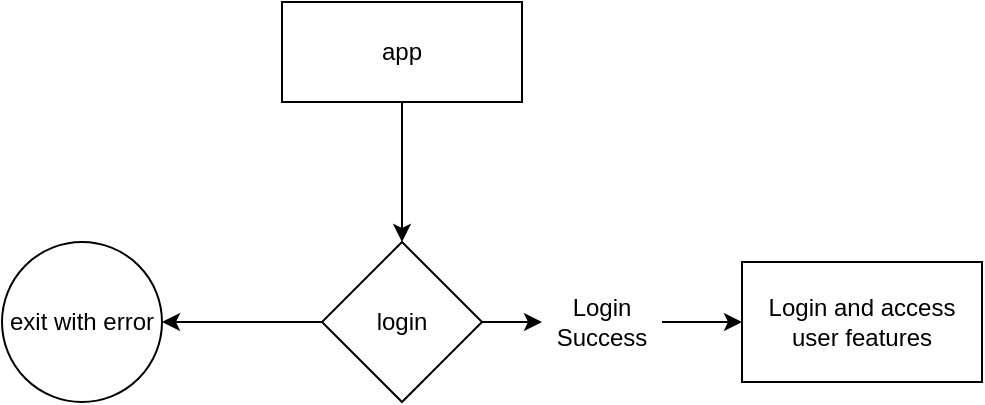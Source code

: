 <mxfile version="21.2.1" type="github">
  <diagram name="Page-1" id="c7488fd3-1785-93aa-aadb-54a6760d102a">
    <mxGraphModel dx="1434" dy="764" grid="1" gridSize="10" guides="1" tooltips="1" connect="1" arrows="1" fold="1" page="1" pageScale="1" pageWidth="1100" pageHeight="850" background="none" math="0" shadow="0">
      <root>
        <mxCell id="0" />
        <mxCell id="1" parent="0" />
        <mxCell id="ryqElCYvrheLSjMD8XR6-3" value="" style="edgeStyle=orthogonalEdgeStyle;rounded=0;orthogonalLoop=1;jettySize=auto;html=1;" edge="1" parent="1" source="ryqElCYvrheLSjMD8XR6-1" target="ryqElCYvrheLSjMD8XR6-2">
          <mxGeometry relative="1" as="geometry" />
        </mxCell>
        <mxCell id="ryqElCYvrheLSjMD8XR6-1" value="app" style="rounded=0;whiteSpace=wrap;html=1;" vertex="1" parent="1">
          <mxGeometry x="340" y="50" width="120" height="50" as="geometry" />
        </mxCell>
        <mxCell id="ryqElCYvrheLSjMD8XR6-5" value="" style="edgeStyle=orthogonalEdgeStyle;rounded=0;orthogonalLoop=1;jettySize=auto;html=1;" edge="1" parent="1" source="ryqElCYvrheLSjMD8XR6-8" target="ryqElCYvrheLSjMD8XR6-4">
          <mxGeometry relative="1" as="geometry" />
        </mxCell>
        <mxCell id="ryqElCYvrheLSjMD8XR6-7" value="" style="edgeStyle=orthogonalEdgeStyle;rounded=0;orthogonalLoop=1;jettySize=auto;html=1;" edge="1" parent="1" source="ryqElCYvrheLSjMD8XR6-2" target="ryqElCYvrheLSjMD8XR6-6">
          <mxGeometry relative="1" as="geometry" />
        </mxCell>
        <mxCell id="ryqElCYvrheLSjMD8XR6-2" value="login" style="rhombus;whiteSpace=wrap;html=1;rounded=0;" vertex="1" parent="1">
          <mxGeometry x="360" y="170" width="80" height="80" as="geometry" />
        </mxCell>
        <mxCell id="ryqElCYvrheLSjMD8XR6-4" value="Login and access user features" style="whiteSpace=wrap;html=1;rounded=0;" vertex="1" parent="1">
          <mxGeometry x="570" y="180" width="120" height="60" as="geometry" />
        </mxCell>
        <mxCell id="ryqElCYvrheLSjMD8XR6-6" value="exit with error" style="ellipse;whiteSpace=wrap;html=1;rounded=0;" vertex="1" parent="1">
          <mxGeometry x="200" y="170" width="80" height="80" as="geometry" />
        </mxCell>
        <mxCell id="ryqElCYvrheLSjMD8XR6-9" value="" style="edgeStyle=orthogonalEdgeStyle;rounded=0;orthogonalLoop=1;jettySize=auto;html=1;" edge="1" parent="1" source="ryqElCYvrheLSjMD8XR6-2" target="ryqElCYvrheLSjMD8XR6-8">
          <mxGeometry relative="1" as="geometry">
            <mxPoint x="440" y="210" as="sourcePoint" />
            <mxPoint x="570" y="210" as="targetPoint" />
          </mxGeometry>
        </mxCell>
        <mxCell id="ryqElCYvrheLSjMD8XR6-8" value="Login Success" style="text;html=1;strokeColor=none;fillColor=none;align=center;verticalAlign=middle;whiteSpace=wrap;rounded=0;" vertex="1" parent="1">
          <mxGeometry x="470" y="195" width="60" height="30" as="geometry" />
        </mxCell>
      </root>
    </mxGraphModel>
  </diagram>
</mxfile>
